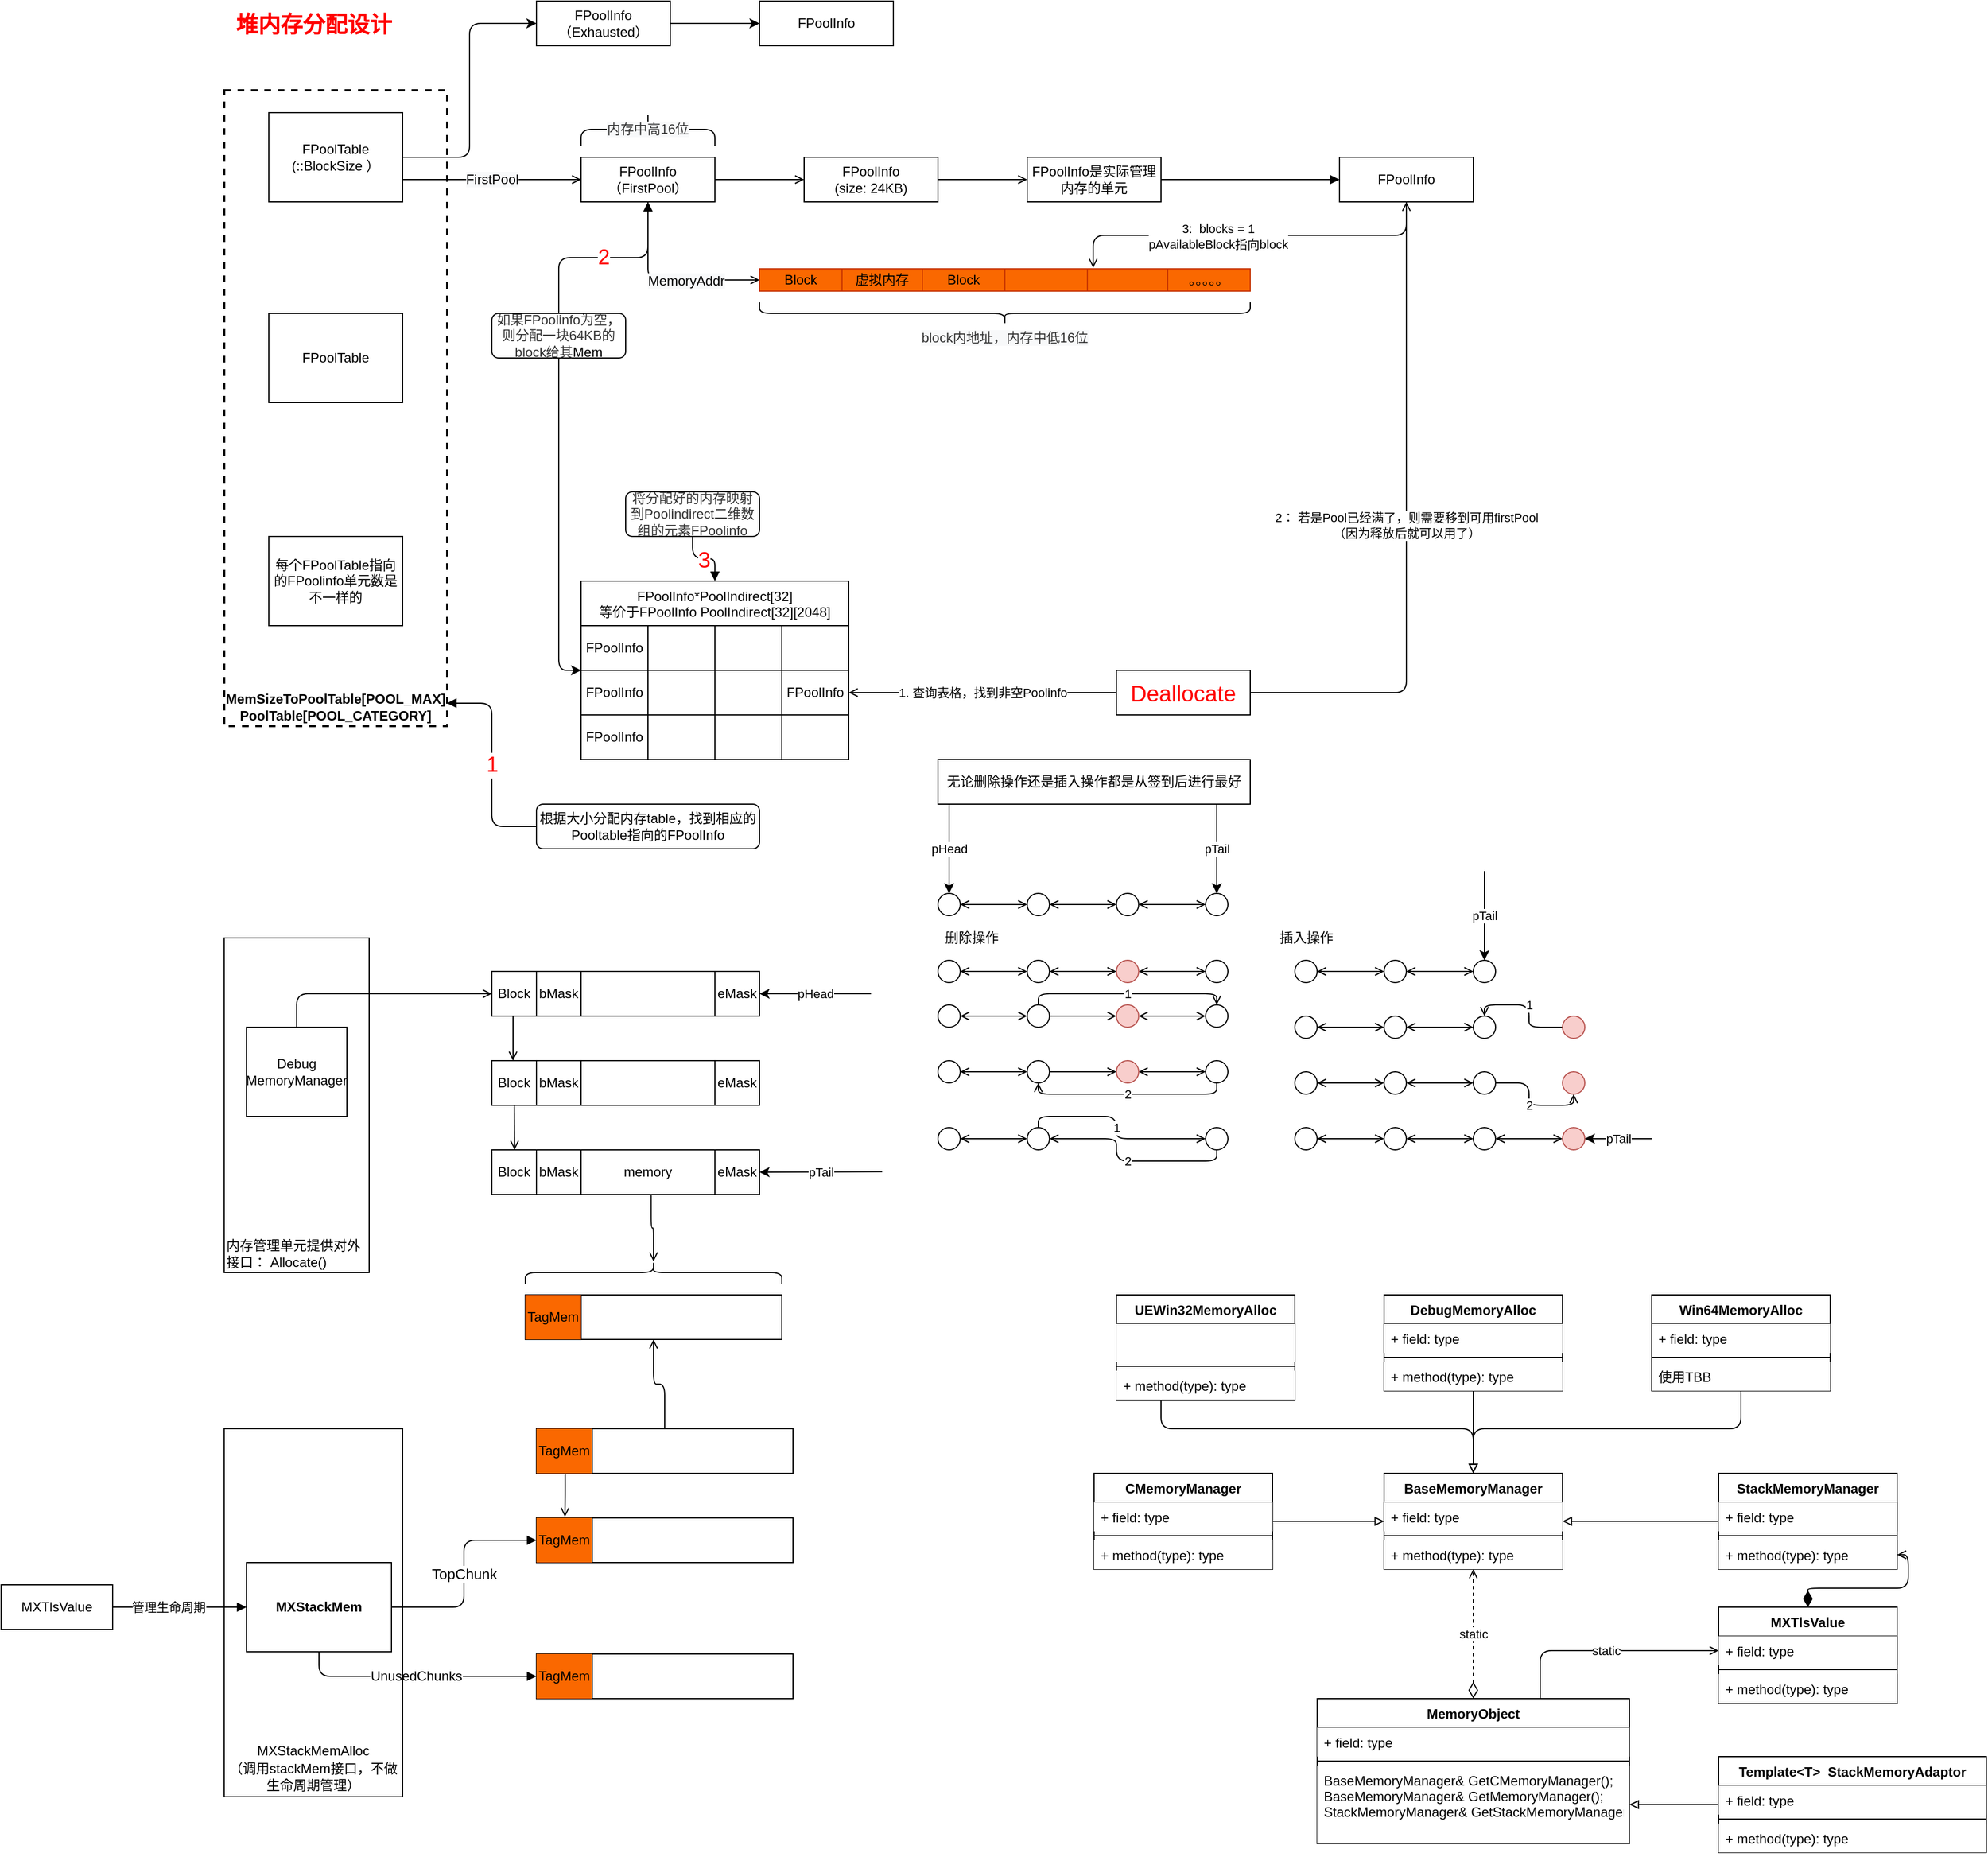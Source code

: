 <mxfile>
    <diagram id="QfqbYRyuSfTPWMCLwRGI" name="Page-1">
        <mxGraphModel dx="2022" dy="1128" grid="1" gridSize="10" guides="1" tooltips="1" connect="1" arrows="1" fold="1" page="0" pageScale="1" pageWidth="1654" pageHeight="2336" math="0" shadow="0">
            <root>
                <mxCell id="0"/>
                <mxCell id="1" parent="0"/>
                <mxCell id="246" value="内存管理单元提供对外接口：&amp;nbsp;Allocate()" style="rounded=0;whiteSpace=wrap;html=1;fillColor=none;align=left;verticalAlign=bottom;" parent="1" vertex="1">
                    <mxGeometry x="120" y="720" width="130" height="300" as="geometry"/>
                </mxCell>
                <mxCell id="11" value="" style="edgeStyle=none;html=1;endArrow=open;endFill=0;" parent="1" source="3" target="10" edge="1">
                    <mxGeometry relative="1" as="geometry"/>
                </mxCell>
                <mxCell id="16" value="" style="edgeStyle=orthogonalEdgeStyle;html=1;endArrow=open;endFill=0;entryX=0;entryY=0.5;entryDx=0;entryDy=0;" parent="1" source="3" target="19" edge="1">
                    <mxGeometry relative="1" as="geometry">
                        <mxPoint x="520" y="265" as="targetPoint"/>
                    </mxGeometry>
                </mxCell>
                <mxCell id="56" value="&lt;font color=&quot;#000000&quot;&gt;&lt;span style=&quot;background-color: rgb(248 , 249 , 250)&quot;&gt;MemoryAddr&lt;/span&gt;&lt;/font&gt;" style="edgeLabel;html=1;align=center;verticalAlign=middle;resizable=0;points=[];fontSize=12;fontColor=#333333;" parent="16" vertex="1" connectable="0">
                    <mxGeometry x="0.217" y="-1" relative="1" as="geometry">
                        <mxPoint as="offset"/>
                    </mxGeometry>
                </mxCell>
                <mxCell id="3" value="&lt;span&gt;FPoolInfo&lt;br&gt;（FirstPool）&lt;br&gt;&lt;/span&gt;" style="rounded=0;whiteSpace=wrap;html=1;" parent="1" vertex="1">
                    <mxGeometry x="440" y="20" width="120" height="40" as="geometry"/>
                </mxCell>
                <mxCell id="9" value="&#10;&#10;&lt;span style=&quot;color: rgb(0, 0, 0); font-family: helvetica; font-size: 12px; font-style: normal; font-weight: 400; letter-spacing: normal; text-align: center; text-indent: 0px; text-transform: none; word-spacing: 0px; background-color: rgb(248, 249, 250); display: inline; float: none;&quot;&gt;FirstPool&lt;/span&gt;&#10;&#10;" style="edgeStyle=none;html=1;endArrow=open;endFill=0;exitX=1;exitY=0.75;exitDx=0;exitDy=0;" parent="1" source="5" target="3" edge="1">
                    <mxGeometry relative="1" as="geometry"/>
                </mxCell>
                <mxCell id="59" value="" style="edgeStyle=orthogonalEdgeStyle;html=1;fontSize=20;fontColor=#FF0000;entryX=0;entryY=0.5;entryDx=0;entryDy=0;" parent="1" source="5" target="61" edge="1">
                    <mxGeometry relative="1" as="geometry">
                        <mxPoint x="350" y="-160" as="targetPoint"/>
                    </mxGeometry>
                </mxCell>
                <mxCell id="5" value="FPoolTable&lt;br&gt;(::BlockSize ）" style="rounded=0;whiteSpace=wrap;html=1;" parent="1" vertex="1">
                    <mxGeometry x="160" y="-20" width="120" height="80" as="geometry"/>
                </mxCell>
                <mxCell id="7" value="FPoolTable" style="rounded=0;whiteSpace=wrap;html=1;" parent="1" vertex="1">
                    <mxGeometry x="160" y="160" width="120" height="80" as="geometry"/>
                </mxCell>
                <mxCell id="8" value="每个FPoolTable指向的FPoolinfo单元数是不一样的" style="rounded=0;whiteSpace=wrap;html=1;" parent="1" vertex="1">
                    <mxGeometry x="160" y="360" width="120" height="80" as="geometry"/>
                </mxCell>
                <mxCell id="13" value="" style="edgeStyle=none;html=1;endArrow=open;endFill=0;" parent="1" source="10" target="12" edge="1">
                    <mxGeometry relative="1" as="geometry"/>
                </mxCell>
                <mxCell id="10" value="&lt;span&gt;FPoolInfo&lt;/span&gt;&lt;br&gt;&lt;span&gt;(size: 24KB)&lt;/span&gt;" style="rounded=0;whiteSpace=wrap;html=1;" parent="1" vertex="1">
                    <mxGeometry x="640" y="20" width="120" height="40" as="geometry"/>
                </mxCell>
                <mxCell id="46" value="" style="edgeStyle=orthogonalEdgeStyle;rounded=1;html=1;shadow=0;fontSize=12;fontColor=#333333;endArrow=block;endFill=1;" parent="1" source="12" target="45" edge="1">
                    <mxGeometry relative="1" as="geometry"/>
                </mxCell>
                <mxCell id="12" value="FPoolInfo是实际管理内存的单元" style="rounded=0;whiteSpace=wrap;html=1;" parent="1" vertex="1">
                    <mxGeometry x="840" y="20" width="120" height="40" as="geometry"/>
                </mxCell>
                <mxCell id="18" value="" style="shape=table;startSize=0;container=1;collapsible=0;childLayout=tableLayout;strokeWidth=1;fillColor=#fa6800;strokeColor=#C73500;fontColor=#000000;" parent="1" vertex="1">
                    <mxGeometry x="600" y="120" width="440" height="20" as="geometry"/>
                </mxCell>
                <mxCell id="19" value="" style="shape=partialRectangle;collapsible=0;dropTarget=0;pointerEvents=0;fillColor=none;top=0;left=0;bottom=0;right=0;points=[[0,0.5],[1,0.5]];portConstraint=eastwest;dashed=1;strokeWidth=2;" parent="18" vertex="1">
                    <mxGeometry width="440" height="20" as="geometry"/>
                </mxCell>
                <mxCell id="20" value="Block" style="shape=partialRectangle;html=1;whiteSpace=wrap;connectable=0;overflow=hidden;fillColor=none;top=0;left=0;bottom=0;right=0;pointerEvents=1;dashed=1;strokeWidth=2;" parent="19" vertex="1">
                    <mxGeometry width="74" height="20" as="geometry">
                        <mxRectangle width="74" height="20" as="alternateBounds"/>
                    </mxGeometry>
                </mxCell>
                <mxCell id="21" value="&lt;span&gt;虚拟内存&lt;/span&gt;" style="shape=partialRectangle;html=1;whiteSpace=wrap;connectable=0;overflow=hidden;fillColor=none;top=0;left=0;bottom=0;right=0;pointerEvents=1;dashed=1;strokeWidth=2;" parent="19" vertex="1">
                    <mxGeometry x="74" width="72" height="20" as="geometry">
                        <mxRectangle width="72" height="20" as="alternateBounds"/>
                    </mxGeometry>
                </mxCell>
                <mxCell id="22" value="Block" style="shape=partialRectangle;html=1;whiteSpace=wrap;connectable=0;overflow=hidden;fillColor=none;top=0;left=0;bottom=0;right=0;pointerEvents=1;dashed=1;strokeWidth=2;" parent="19" vertex="1">
                    <mxGeometry x="146" width="74" height="20" as="geometry">
                        <mxRectangle width="74" height="20" as="alternateBounds"/>
                    </mxGeometry>
                </mxCell>
                <mxCell id="23" value="" style="shape=partialRectangle;html=1;whiteSpace=wrap;connectable=0;overflow=hidden;fillColor=none;top=0;left=0;bottom=0;right=0;pointerEvents=1;dashed=1;strokeWidth=2;" parent="19" vertex="1">
                    <mxGeometry x="220" width="74" height="20" as="geometry">
                        <mxRectangle width="74" height="20" as="alternateBounds"/>
                    </mxGeometry>
                </mxCell>
                <mxCell id="24" value="" style="shape=partialRectangle;html=1;whiteSpace=wrap;connectable=0;overflow=hidden;fillColor=none;top=0;left=0;bottom=0;right=0;pointerEvents=1;dashed=1;strokeWidth=2;" parent="19" vertex="1">
                    <mxGeometry x="294" width="72" height="20" as="geometry">
                        <mxRectangle width="72" height="20" as="alternateBounds"/>
                    </mxGeometry>
                </mxCell>
                <mxCell id="25" value="。。。。。" style="shape=partialRectangle;html=1;whiteSpace=wrap;connectable=0;overflow=hidden;fillColor=none;top=0;left=0;bottom=0;right=0;pointerEvents=1;dashed=1;strokeWidth=2;" parent="19" vertex="1">
                    <mxGeometry x="366" width="74" height="20" as="geometry">
                        <mxRectangle width="74" height="20" as="alternateBounds"/>
                    </mxGeometry>
                </mxCell>
                <mxCell id="41" value="1" style="edgeStyle=orthogonalEdgeStyle;rounded=1;html=1;shadow=0;fontSize=19;endArrow=block;endFill=1;entryX=0.999;entryY=0.964;entryDx=0;entryDy=0;entryPerimeter=0;fontColor=#FF0000;" parent="1" source="40" target="6" edge="1">
                    <mxGeometry relative="1" as="geometry"/>
                </mxCell>
                <mxCell id="40" value="&lt;span style=&quot;background-color: rgb(255 , 255 , 255) ; font-size: 12px&quot;&gt;&lt;font style=&quot;font-size: 12px&quot;&gt;根据大小分配内存table，找到相应的Pooltable指向的FPoolInfo&lt;/font&gt;&lt;/span&gt;" style="rounded=1;whiteSpace=wrap;html=1;fontSize=12;strokeWidth=1;fillColor=default;" parent="1" vertex="1">
                    <mxGeometry x="400" y="600" width="200" height="40" as="geometry"/>
                </mxCell>
                <mxCell id="44" value="2" style="edgeStyle=orthogonalEdgeStyle;rounded=1;html=1;shadow=0;fontSize=19;fontColor=#FF0000;endArrow=block;endFill=1;" parent="1" source="43" target="3" edge="1">
                    <mxGeometry relative="1" as="geometry">
                        <mxPoint x="360" y="60" as="targetPoint"/>
                    </mxGeometry>
                </mxCell>
                <mxCell id="58" value="" style="edgeStyle=orthogonalEdgeStyle;html=1;fontSize=20;fontColor=#FF0000;entryX=0;entryY=0.5;entryDx=0;entryDy=0;" parent="1" source="43" target="42" edge="1">
                    <mxGeometry relative="1" as="geometry">
                        <mxPoint x="420" y="280" as="targetPoint"/>
                    </mxGeometry>
                </mxCell>
                <mxCell id="43" value="&lt;font color=&quot;#333333&quot; style=&quot;font-size: 12px ; line-height: 1.2&quot;&gt;如果FPoolinfo为空，则分配一块64KB的block给其&lt;/font&gt;&lt;span style=&quot;color: rgb(0 , 0 , 0)&quot;&gt;Mem&lt;/span&gt;" style="rounded=1;whiteSpace=wrap;html=1;fontSize=12;fontColor=#FF0000;strokeWidth=1;fillColor=default;align=center;" parent="1" vertex="1">
                    <mxGeometry x="360" y="160" width="120" height="40" as="geometry"/>
                </mxCell>
                <mxCell id="88" value="" style="edgeStyle=orthogonalEdgeStyle;html=1;endArrow=open;endFill=0;entryX=0.68;entryY=-0.041;entryDx=0;entryDy=0;entryPerimeter=0;" parent="1" source="45" target="19" edge="1">
                    <mxGeometry relative="1" as="geometry">
                        <mxPoint x="1200" y="40" as="targetPoint"/>
                    </mxGeometry>
                </mxCell>
                <mxCell id="89" value="3:&amp;nbsp; blocks = 1&lt;br&gt;pAvailableBlock指向block" style="edgeLabel;html=1;align=center;verticalAlign=middle;resizable=0;points=[];" parent="88" vertex="1" connectable="0">
                    <mxGeometry x="0.17" y="1" relative="1" as="geometry">
                        <mxPoint as="offset"/>
                    </mxGeometry>
                </mxCell>
                <mxCell id="45" value="FPoolInfo" style="rounded=0;whiteSpace=wrap;html=1;" parent="1" vertex="1">
                    <mxGeometry x="1120" y="20" width="120" height="40" as="geometry"/>
                </mxCell>
                <mxCell id="48" value="&lt;br&gt;&lt;br&gt;&lt;br style=&quot;color: rgb(51 , 51 , 51) ; font-family: &amp;#34;helvetica&amp;#34; ; font-size: 12px ; font-style: normal ; font-weight: 400 ; letter-spacing: normal ; text-align: center ; text-indent: 0px ; text-transform: none ; word-spacing: 0px ; background-color: rgb(248 , 249 , 250)&quot;&gt;&lt;br style=&quot;color: rgb(51 , 51 , 51) ; font-family: &amp;#34;helvetica&amp;#34; ; font-size: 12px ; font-style: normal ; font-weight: 400 ; letter-spacing: normal ; text-align: center ; text-indent: 0px ; text-transform: none ; word-spacing: 0px ; background-color: rgb(248 , 249 , 250)&quot;&gt;&lt;span style=&quot;color: rgb(51 , 51 , 51) ; font-size: 12px ; font-style: normal ; font-weight: 400 ; letter-spacing: normal ; text-align: center ; text-indent: 0px ; text-transform: none ; word-spacing: 0px ; font-family: &amp;#34;helvetica&amp;#34; ; background-color: rgb(248 , 249 , 250) ; display: inline ; float: none&quot;&gt;block内地址，内存中低16位&lt;/span&gt;&lt;br style=&quot;color: rgb(51 , 51 , 51) ; font-family: &amp;#34;helvetica&amp;#34; ; font-size: 12px ; font-style: normal ; font-weight: 400 ; letter-spacing: normal ; text-align: center ; text-indent: 0px ; text-transform: none ; word-spacing: 0px ; background-color: rgb(248 , 249 , 250)&quot;&gt;&lt;br&gt;" style="shape=curlyBracket;whiteSpace=wrap;html=1;rounded=1;fontSize=12;fontColor=#333333;strokeWidth=1;fillColor=none;direction=north;" parent="1" vertex="1">
                    <mxGeometry x="600" y="150" width="440" height="20" as="geometry"/>
                </mxCell>
                <mxCell id="50" value="&#10;&#10;&lt;span style=&quot;color: rgb(51, 51, 51); font-family: helvetica; font-size: 12px; font-style: normal; font-weight: 400; letter-spacing: normal; text-align: center; text-indent: 0px; text-transform: none; word-spacing: 0px; background-color: rgb(248, 249, 250); display: inline; float: none;&quot;&gt;内存中高16位&lt;/span&gt;&#10;&#10;" style="shape=curlyBracket;whiteSpace=wrap;html=1;rounded=1;fontSize=12;fontColor=#333333;strokeWidth=1;fillColor=none;direction=south;size=0.5;" parent="1" vertex="1">
                    <mxGeometry x="440" y="-20" width="120" height="30" as="geometry"/>
                </mxCell>
                <mxCell id="55" value="3" style="edgeStyle=orthogonalEdgeStyle;rounded=1;html=1;shadow=0;fontSize=20;fontColor=#FF0000;endArrow=block;endFill=1;" parent="1" source="54" target="42" edge="1">
                    <mxGeometry relative="1" as="geometry">
                        <mxPoint x="520" y="260" as="targetPoint"/>
                    </mxGeometry>
                </mxCell>
                <mxCell id="54" value="&lt;font color=&quot;#333333&quot;&gt;将分配好的内存映射到Poolindirect二维数组的元素FPoolinfo&lt;/font&gt;" style="rounded=1;whiteSpace=wrap;html=1;fontSize=12;fontColor=#FF0000;strokeWidth=1;fillColor=none;align=center;" parent="1" vertex="1">
                    <mxGeometry x="480" y="320" width="120" height="40" as="geometry"/>
                </mxCell>
                <mxCell id="87" value="2： 若是Pool已经满了，则需要移到可用firstPool&lt;br&gt;（因为释放后就可以用了）" style="edgeStyle=orthogonalEdgeStyle;html=1;endArrow=open;endFill=0;entryX=0.5;entryY=1;entryDx=0;entryDy=0;" parent="1" source="57" target="45" edge="1">
                    <mxGeometry relative="1" as="geometry">
                        <mxPoint x="980" y="400" as="targetPoint"/>
                    </mxGeometry>
                </mxCell>
                <mxCell id="57" value="Deallocate" style="rounded=0;whiteSpace=wrap;html=1;fontSize=20;fontColor=#FF0000;" parent="1" vertex="1">
                    <mxGeometry x="920" y="480" width="120" height="40" as="geometry"/>
                </mxCell>
                <mxCell id="63" value="" style="edgeStyle=orthogonalEdgeStyle;html=1;fontSize=20;fontColor=#FF0000;" parent="1" source="61" target="62" edge="1">
                    <mxGeometry relative="1" as="geometry"/>
                </mxCell>
                <mxCell id="61" value="FPoolInfo&lt;br&gt;（&lt;span&gt;Exhausted）&lt;br&gt;&lt;/span&gt;" style="rounded=0;whiteSpace=wrap;html=1;" parent="1" vertex="1">
                    <mxGeometry x="400" y="-120" width="120" height="40" as="geometry"/>
                </mxCell>
                <mxCell id="62" value="&lt;span&gt;FPoolInfo&lt;/span&gt;" style="rounded=0;whiteSpace=wrap;html=1;" parent="1" vertex="1">
                    <mxGeometry x="600" y="-120" width="120" height="40" as="geometry"/>
                </mxCell>
                <mxCell id="68" value="1. 查询表格，找到非空Poolinfo" style="edgeStyle=orthogonalEdgeStyle;html=1;endArrow=open;endFill=0;entryX=1;entryY=0.5;entryDx=0;entryDy=0;" parent="1" source="57" target="76" edge="1">
                    <mxGeometry relative="1" as="geometry">
                        <mxPoint x="840" y="460" as="sourcePoint"/>
                        <mxPoint x="1080" y="320" as="targetPoint"/>
                    </mxGeometry>
                </mxCell>
                <mxCell id="86" value="" style="group" parent="1" vertex="1" connectable="0">
                    <mxGeometry x="440" y="400" width="240" height="160" as="geometry"/>
                </mxCell>
                <mxCell id="42" value="FPoolInfo*PoolIndirect[32]&lt;br style=&quot;font-size: 12px;&quot;&gt;等价于FPoolInfo PoolIndirect[32][2048]" style="rounded=0;whiteSpace=wrap;html=1;fontSize=12;strokeWidth=1;fillColor=default;align=center;verticalAlign=top;" parent="86" vertex="1">
                    <mxGeometry width="240" height="160" as="geometry"/>
                </mxCell>
                <mxCell id="70" value="" style="shape=table;startSize=0;container=1;collapsible=0;childLayout=tableLayout;fillColor=default;" parent="86" vertex="1">
                    <mxGeometry y="40" width="240" height="120" as="geometry"/>
                </mxCell>
                <mxCell id="71" value="" style="shape=partialRectangle;collapsible=0;dropTarget=0;pointerEvents=0;fillColor=none;top=0;left=0;bottom=0;right=0;points=[[0,0.5],[1,0.5]];portConstraint=eastwest;" parent="70" vertex="1">
                    <mxGeometry width="240" height="40" as="geometry"/>
                </mxCell>
                <mxCell id="72" value="&lt;span&gt;FPoolInfo&lt;/span&gt;" style="shape=partialRectangle;html=1;whiteSpace=wrap;connectable=0;overflow=hidden;fillColor=none;top=0;left=0;bottom=0;right=0;pointerEvents=1;strokeColor=none;" parent="71" vertex="1">
                    <mxGeometry width="60" height="40" as="geometry">
                        <mxRectangle width="60" height="40" as="alternateBounds"/>
                    </mxGeometry>
                </mxCell>
                <mxCell id="73" value="" style="shape=partialRectangle;html=1;whiteSpace=wrap;connectable=0;overflow=hidden;fillColor=none;top=0;left=0;bottom=0;right=0;pointerEvents=1;strokeColor=none;" parent="71" vertex="1">
                    <mxGeometry x="60" width="60" height="40" as="geometry">
                        <mxRectangle width="60" height="40" as="alternateBounds"/>
                    </mxGeometry>
                </mxCell>
                <mxCell id="74" value="" style="shape=partialRectangle;html=1;whiteSpace=wrap;connectable=0;overflow=hidden;fillColor=none;top=0;left=0;bottom=0;right=0;pointerEvents=1;strokeColor=none;" parent="71" vertex="1">
                    <mxGeometry x="120" width="60" height="40" as="geometry">
                        <mxRectangle width="60" height="40" as="alternateBounds"/>
                    </mxGeometry>
                </mxCell>
                <mxCell id="75" value="" style="shape=partialRectangle;html=1;whiteSpace=wrap;connectable=0;overflow=hidden;fillColor=none;top=0;left=0;bottom=0;right=0;pointerEvents=1;strokeColor=none;" parent="71" vertex="1">
                    <mxGeometry x="180" width="60" height="40" as="geometry">
                        <mxRectangle width="60" height="40" as="alternateBounds"/>
                    </mxGeometry>
                </mxCell>
                <mxCell id="76" value="" style="shape=partialRectangle;collapsible=0;dropTarget=0;pointerEvents=0;fillColor=none;top=0;left=0;bottom=0;right=0;points=[[0,0.5],[1,0.5]];portConstraint=eastwest;" parent="70" vertex="1">
                    <mxGeometry y="40" width="240" height="40" as="geometry"/>
                </mxCell>
                <mxCell id="77" value="&lt;span&gt;FPoolInfo&lt;/span&gt;" style="shape=partialRectangle;html=1;whiteSpace=wrap;connectable=0;overflow=hidden;fillColor=none;top=0;left=0;bottom=0;right=0;pointerEvents=1;" parent="76" vertex="1">
                    <mxGeometry width="60" height="40" as="geometry">
                        <mxRectangle width="60" height="40" as="alternateBounds"/>
                    </mxGeometry>
                </mxCell>
                <mxCell id="78" value="" style="shape=partialRectangle;html=1;whiteSpace=wrap;connectable=0;overflow=hidden;fillColor=none;top=0;left=0;bottom=0;right=0;pointerEvents=1;" parent="76" vertex="1">
                    <mxGeometry x="60" width="60" height="40" as="geometry">
                        <mxRectangle width="60" height="40" as="alternateBounds"/>
                    </mxGeometry>
                </mxCell>
                <mxCell id="79" value="" style="shape=partialRectangle;html=1;whiteSpace=wrap;connectable=0;overflow=hidden;fillColor=none;top=0;left=0;bottom=0;right=0;pointerEvents=1;" parent="76" vertex="1">
                    <mxGeometry x="120" width="60" height="40" as="geometry">
                        <mxRectangle width="60" height="40" as="alternateBounds"/>
                    </mxGeometry>
                </mxCell>
                <mxCell id="80" value="&lt;span&gt;FPoolInfo&lt;/span&gt;" style="shape=partialRectangle;html=1;whiteSpace=wrap;connectable=0;overflow=hidden;fillColor=none;top=0;left=0;bottom=0;right=0;pointerEvents=1;" parent="76" vertex="1">
                    <mxGeometry x="180" width="60" height="40" as="geometry">
                        <mxRectangle width="60" height="40" as="alternateBounds"/>
                    </mxGeometry>
                </mxCell>
                <mxCell id="81" value="" style="shape=partialRectangle;collapsible=0;dropTarget=0;pointerEvents=0;fillColor=none;top=0;left=0;bottom=0;right=0;points=[[0,0.5],[1,0.5]];portConstraint=eastwest;" parent="70" vertex="1">
                    <mxGeometry y="80" width="240" height="40" as="geometry"/>
                </mxCell>
                <mxCell id="82" value="&lt;span&gt;FPoolInfo&lt;/span&gt;" style="shape=partialRectangle;html=1;whiteSpace=wrap;connectable=0;overflow=hidden;fillColor=none;top=0;left=0;bottom=0;right=0;pointerEvents=1;" parent="81" vertex="1">
                    <mxGeometry width="60" height="40" as="geometry">
                        <mxRectangle width="60" height="40" as="alternateBounds"/>
                    </mxGeometry>
                </mxCell>
                <mxCell id="83" value="" style="shape=partialRectangle;html=1;whiteSpace=wrap;connectable=0;overflow=hidden;fillColor=none;top=0;left=0;bottom=0;right=0;pointerEvents=1;" parent="81" vertex="1">
                    <mxGeometry x="60" width="60" height="40" as="geometry">
                        <mxRectangle width="60" height="40" as="alternateBounds"/>
                    </mxGeometry>
                </mxCell>
                <mxCell id="84" value="" style="shape=partialRectangle;html=1;whiteSpace=wrap;connectable=0;overflow=hidden;fillColor=none;top=0;left=0;bottom=0;right=0;pointerEvents=1;" parent="81" vertex="1">
                    <mxGeometry x="120" width="60" height="40" as="geometry">
                        <mxRectangle width="60" height="40" as="alternateBounds"/>
                    </mxGeometry>
                </mxCell>
                <mxCell id="85" value="" style="shape=partialRectangle;html=1;whiteSpace=wrap;connectable=0;overflow=hidden;fillColor=none;top=0;left=0;bottom=0;right=0;pointerEvents=1;" parent="81" vertex="1">
                    <mxGeometry x="180" width="60" height="40" as="geometry">
                        <mxRectangle width="60" height="40" as="alternateBounds"/>
                    </mxGeometry>
                </mxCell>
                <mxCell id="91" value="" style="group" parent="1" vertex="1" connectable="0">
                    <mxGeometry x="120" y="-110" width="200" height="640" as="geometry"/>
                </mxCell>
                <mxCell id="6" value="&lt;span&gt;&lt;b&gt;MemSizeToPoolTable[POOL_MAX]&lt;br&gt;PoolTable[POOL_CATEGORY]&lt;br&gt;&lt;/b&gt;&lt;/span&gt;" style="rounded=0;whiteSpace=wrap;html=1;fillColor=none;dashed=1;strokeWidth=2;align=center;verticalAlign=bottom;" parent="91" vertex="1">
                    <mxGeometry y="70" width="200" height="570" as="geometry"/>
                </mxCell>
                <mxCell id="90" value="&lt;font style=&quot;font-size: 20px&quot; color=&quot;#ff0000&quot;&gt;&lt;b&gt;堆内存分配设计&lt;/b&gt;&lt;/font&gt;" style="text;html=1;align=center;verticalAlign=middle;resizable=0;points=[];autosize=1;strokeColor=none;fillColor=none;" parent="91" vertex="1">
                    <mxGeometry width="160" height="20" as="geometry"/>
                </mxCell>
                <mxCell id="98" value="TopChunk" style="edgeStyle=orthogonalEdgeStyle;html=1;fontSize=13;fontColor=default;endArrow=block;endFill=1;entryX=0;entryY=0.5;entryDx=0;entryDy=0;" parent="1" source="94" target="290" edge="1">
                    <mxGeometry relative="1" as="geometry">
                        <mxPoint x="360" y="1132" as="targetPoint"/>
                    </mxGeometry>
                </mxCell>
                <mxCell id="134" value="UnusedChunks" style="edgeStyle=orthogonalEdgeStyle;html=1;fontSize=12;fontColor=none;startArrow=none;startFill=0;endArrow=block;endFill=1;startSize=10;endSize=6;targetPerimeterSpacing=1;entryX=0;entryY=0.5;entryDx=0;entryDy=0;" parent="1" source="94" target="295" edge="1">
                    <mxGeometry relative="1" as="geometry">
                        <Array as="points"/>
                        <mxPoint x="461.12" y="1370.36" as="targetPoint"/>
                    </mxGeometry>
                </mxCell>
                <mxCell id="97" value="&lt;span style=&quot;font-size: 12px&quot;&gt;MXStackMemAlloc&lt;br&gt;（调用stackMem接口，不做生命周期管理）&lt;br&gt;&lt;/span&gt;" style="rounded=0;whiteSpace=wrap;html=1;fontSize=13;fontColor=default;fillColor=none;fontStyle=0;verticalAlign=bottom;" parent="1" vertex="1">
                    <mxGeometry x="120" y="1160" width="160" height="330" as="geometry"/>
                </mxCell>
                <mxCell id="94" value="MXStackMem" style="rounded=0;whiteSpace=wrap;html=1;fontSize=12;fontColor=default;fillColor=none;fontStyle=1" parent="1" vertex="1">
                    <mxGeometry x="140" y="1280" width="130" height="80" as="geometry"/>
                </mxCell>
                <mxCell id="136" value="" style="edgeStyle=none;html=1;endArrow=block;endFill=1;" parent="1" source="135" target="94" edge="1">
                    <mxGeometry relative="1" as="geometry"/>
                </mxCell>
                <mxCell id="137" value="管理生命周期" style="edgeLabel;html=1;align=center;verticalAlign=middle;resizable=0;points=[];" parent="136" vertex="1" connectable="0">
                    <mxGeometry x="-0.221" y="-3" relative="1" as="geometry">
                        <mxPoint x="3" y="-3" as="offset"/>
                    </mxGeometry>
                </mxCell>
                <mxCell id="135" value="MXTlsValue" style="rounded=0;whiteSpace=wrap;html=1;fontSize=12;fontColor=default;fillColor=none;fontStyle=0" parent="1" vertex="1">
                    <mxGeometry x="-80" y="1300" width="100" height="40" as="geometry"/>
                </mxCell>
                <mxCell id="204" value="" style="edgeStyle=orthogonalEdgeStyle;html=1;startArrow=none;startFill=0;endArrow=block;endFill=0;startSize=12;endSize=6;" parent="1" source="142" target="153" edge="1">
                    <mxGeometry relative="1" as="geometry">
                        <mxPoint x="1440" y="1540" as="targetPoint"/>
                    </mxGeometry>
                </mxCell>
                <mxCell id="142" value="Template&lt;T&gt;  StackMemoryAdaptor" style="swimlane;fontStyle=1;align=center;verticalAlign=top;childLayout=stackLayout;horizontal=1;startSize=26;horizontalStack=0;resizeParent=1;resizeParentMax=0;resizeLast=0;collapsible=1;marginBottom=0;" parent="1" vertex="1">
                    <mxGeometry x="1460" y="1454" width="240" height="86" as="geometry">
                        <mxRectangle x="660" y="1220" width="100" height="26" as="alternateBounds"/>
                    </mxGeometry>
                </mxCell>
                <mxCell id="143" value="+ field: type" style="text;strokeColor=none;fillColor=default;align=left;verticalAlign=top;spacingLeft=4;spacingRight=4;overflow=hidden;rotatable=0;points=[[0,0.5],[1,0.5]];portConstraint=eastwest;" parent="142" vertex="1">
                    <mxGeometry y="26" width="240" height="26" as="geometry"/>
                </mxCell>
                <mxCell id="144" value="" style="line;strokeWidth=1;fillColor=none;align=left;verticalAlign=middle;spacingTop=-1;spacingLeft=3;spacingRight=3;rotatable=0;labelPosition=right;points=[];portConstraint=eastwest;" parent="142" vertex="1">
                    <mxGeometry y="52" width="240" height="8" as="geometry"/>
                </mxCell>
                <mxCell id="145" value="+ method(type): type" style="text;strokeColor=none;fillColor=default;align=left;verticalAlign=top;spacingLeft=4;spacingRight=4;overflow=hidden;rotatable=0;points=[[0,0.5],[1,0.5]];portConstraint=eastwest;" parent="142" vertex="1">
                    <mxGeometry y="60" width="240" height="26" as="geometry"/>
                </mxCell>
                <mxCell id="178" value="static" style="edgeStyle=orthogonalEdgeStyle;html=1;endArrow=open;endFill=0;startArrow=diamondThin;startFill=0;endSize=6;startSize=12;dashed=1;" parent="1" source="150" target="180" edge="1">
                    <mxGeometry relative="1" as="geometry">
                        <mxPoint x="1350" y="1467" as="targetPoint"/>
                    </mxGeometry>
                </mxCell>
                <mxCell id="211" value="static" style="edgeStyle=orthogonalEdgeStyle;html=1;startArrow=none;startFill=0;endArrow=open;endFill=0;startSize=12;endSize=6;entryX=0;entryY=0.5;entryDx=0;entryDy=0;" parent="1" source="150" target="206" edge="1">
                    <mxGeometry relative="1" as="geometry">
                        <mxPoint x="1460" y="1467" as="targetPoint"/>
                        <Array as="points">
                            <mxPoint x="1300" y="1359"/>
                        </Array>
                    </mxGeometry>
                </mxCell>
                <mxCell id="150" value="MemoryObject" style="swimlane;fontStyle=1;align=center;verticalAlign=top;childLayout=stackLayout;horizontal=1;startSize=26;horizontalStack=0;resizeParent=1;resizeParentMax=0;resizeLast=0;collapsible=1;marginBottom=0;" parent="1" vertex="1">
                    <mxGeometry x="1100" y="1402" width="280" height="130" as="geometry"/>
                </mxCell>
                <mxCell id="151" value="+ field: type" style="text;strokeColor=none;fillColor=default;align=left;verticalAlign=top;spacingLeft=4;spacingRight=4;overflow=hidden;rotatable=0;points=[[0,0.5],[1,0.5]];portConstraint=eastwest;" parent="150" vertex="1">
                    <mxGeometry y="26" width="280" height="26" as="geometry"/>
                </mxCell>
                <mxCell id="152" value="" style="line;strokeWidth=1;fillColor=none;align=left;verticalAlign=middle;spacingTop=-1;spacingLeft=3;spacingRight=3;rotatable=0;labelPosition=right;points=[];portConstraint=eastwest;" parent="150" vertex="1">
                    <mxGeometry y="52" width="280" height="8" as="geometry"/>
                </mxCell>
                <mxCell id="153" value="BaseMemoryManager&amp; GetCMemoryManager();&#10;BaseMemoryManager&amp; GetMemoryManager();&#10;StackMemoryManager&amp; GetStackMemoryManager();" style="text;strokeColor=none;fillColor=default;align=left;verticalAlign=top;spacingLeft=4;spacingRight=4;overflow=hidden;rotatable=0;points=[[0,0.5],[1,0.5]];portConstraint=eastwest;spacing=2;labelBorderColor=none;labelBackgroundColor=none;horizontal=1;spacingTop=0;spacingBottom=0;" parent="150" vertex="1">
                    <mxGeometry y="60" width="280" height="70" as="geometry"/>
                </mxCell>
                <mxCell id="158" value="UEWin32MemoryAlloc" style="swimlane;fontStyle=1;align=center;verticalAlign=top;childLayout=stackLayout;horizontal=1;startSize=26;horizontalStack=0;resizeParent=1;resizeParentMax=0;resizeLast=0;collapsible=1;marginBottom=0;" parent="1" vertex="1">
                    <mxGeometry x="920" y="1040" width="160" height="94" as="geometry">
                        <mxRectangle x="660" y="1220" width="100" height="26" as="alternateBounds"/>
                    </mxGeometry>
                </mxCell>
                <mxCell id="159" value="" style="text;strokeColor=none;fillColor=default;align=left;verticalAlign=top;spacingLeft=4;spacingRight=4;overflow=hidden;rotatable=0;points=[[0,0.5],[1,0.5]];portConstraint=eastwest;" parent="158" vertex="1">
                    <mxGeometry y="26" width="160" height="34" as="geometry"/>
                </mxCell>
                <mxCell id="160" value="" style="line;strokeWidth=1;fillColor=none;align=left;verticalAlign=middle;spacingTop=-1;spacingLeft=3;spacingRight=3;rotatable=0;labelPosition=right;points=[];portConstraint=eastwest;" parent="158" vertex="1">
                    <mxGeometry y="60" width="160" height="8" as="geometry"/>
                </mxCell>
                <mxCell id="161" value="+ method(type): type" style="text;strokeColor=none;fillColor=default;align=left;verticalAlign=top;spacingLeft=4;spacingRight=4;overflow=hidden;rotatable=0;points=[[0,0.5],[1,0.5]];portConstraint=eastwest;" parent="158" vertex="1">
                    <mxGeometry y="68" width="160" height="26" as="geometry"/>
                </mxCell>
                <mxCell id="202" value="" style="edgeStyle=orthogonalEdgeStyle;html=1;startArrow=none;startFill=0;endArrow=block;endFill=0;startSize=12;endSize=6;entryX=1;entryY=0.5;entryDx=0;entryDy=0;" parent="1" source="162" target="180" edge="1">
                    <mxGeometry relative="1" as="geometry"/>
                </mxCell>
                <mxCell id="162" value="StackMemoryManager" style="swimlane;fontStyle=1;align=center;verticalAlign=top;childLayout=stackLayout;horizontal=1;startSize=26;horizontalStack=0;resizeParent=1;resizeParentMax=0;resizeLast=0;collapsible=1;marginBottom=0;" parent="1" vertex="1">
                    <mxGeometry x="1460" y="1200" width="160" height="86" as="geometry">
                        <mxRectangle x="660" y="1220" width="100" height="26" as="alternateBounds"/>
                    </mxGeometry>
                </mxCell>
                <mxCell id="163" value="+ field: type" style="text;strokeColor=none;fillColor=default;align=left;verticalAlign=top;spacingLeft=4;spacingRight=4;overflow=hidden;rotatable=0;points=[[0,0.5],[1,0.5]];portConstraint=eastwest;" parent="162" vertex="1">
                    <mxGeometry y="26" width="160" height="26" as="geometry"/>
                </mxCell>
                <mxCell id="164" value="" style="line;strokeWidth=1;fillColor=none;align=left;verticalAlign=middle;spacingTop=-1;spacingLeft=3;spacingRight=3;rotatable=0;labelPosition=right;points=[];portConstraint=eastwest;" parent="162" vertex="1">
                    <mxGeometry y="52" width="160" height="8" as="geometry"/>
                </mxCell>
                <mxCell id="165" value="+ method(type): type" style="text;strokeColor=none;fillColor=default;align=left;verticalAlign=top;spacingLeft=4;spacingRight=4;overflow=hidden;rotatable=0;points=[[0,0.5],[1,0.5]];portConstraint=eastwest;" parent="162" vertex="1">
                    <mxGeometry y="60" width="160" height="26" as="geometry"/>
                </mxCell>
                <mxCell id="203" value="" style="edgeStyle=orthogonalEdgeStyle;html=1;startArrow=none;startFill=0;endArrow=block;endFill=0;startSize=12;endSize=6;entryDx=0;entryDy=0;" parent="1" source="166" target="180" edge="1">
                    <mxGeometry relative="1" as="geometry">
                        <mxPoint x="1600" y="1200" as="targetPoint"/>
                    </mxGeometry>
                </mxCell>
                <mxCell id="166" value="CMemoryManager" style="swimlane;fontStyle=1;align=center;verticalAlign=top;childLayout=stackLayout;horizontal=1;startSize=26;horizontalStack=0;resizeParent=1;resizeParentMax=0;resizeLast=0;collapsible=1;marginBottom=0;" parent="1" vertex="1">
                    <mxGeometry x="900" y="1200" width="160" height="86" as="geometry">
                        <mxRectangle x="660" y="1220" width="100" height="26" as="alternateBounds"/>
                    </mxGeometry>
                </mxCell>
                <mxCell id="167" value="+ field: type" style="text;strokeColor=none;fillColor=default;align=left;verticalAlign=top;spacingLeft=4;spacingRight=4;overflow=hidden;rotatable=0;points=[[0,0.5],[1,0.5]];portConstraint=eastwest;" parent="166" vertex="1">
                    <mxGeometry y="26" width="160" height="26" as="geometry"/>
                </mxCell>
                <mxCell id="168" value="" style="line;strokeWidth=1;fillColor=none;align=left;verticalAlign=middle;spacingTop=-1;spacingLeft=3;spacingRight=3;rotatable=0;labelPosition=right;points=[];portConstraint=eastwest;" parent="166" vertex="1">
                    <mxGeometry y="52" width="160" height="8" as="geometry"/>
                </mxCell>
                <mxCell id="169" value="+ method(type): type" style="text;strokeColor=none;fillColor=default;align=left;verticalAlign=top;spacingLeft=4;spacingRight=4;overflow=hidden;rotatable=0;points=[[0,0.5],[1,0.5]];portConstraint=eastwest;" parent="166" vertex="1">
                    <mxGeometry y="60" width="160" height="26" as="geometry"/>
                </mxCell>
                <mxCell id="170" value="DebugMemoryAlloc" style="swimlane;fontStyle=1;align=center;verticalAlign=top;childLayout=stackLayout;horizontal=1;startSize=26;horizontalStack=0;resizeParent=1;resizeParentMax=0;resizeLast=0;collapsible=1;marginBottom=0;" parent="1" vertex="1">
                    <mxGeometry x="1160" y="1040" width="160" height="86" as="geometry">
                        <mxRectangle x="660" y="1220" width="100" height="26" as="alternateBounds"/>
                    </mxGeometry>
                </mxCell>
                <mxCell id="171" value="+ field: type" style="text;strokeColor=none;fillColor=default;align=left;verticalAlign=top;spacingLeft=4;spacingRight=4;overflow=hidden;rotatable=0;points=[[0,0.5],[1,0.5]];portConstraint=eastwest;" parent="170" vertex="1">
                    <mxGeometry y="26" width="160" height="26" as="geometry"/>
                </mxCell>
                <mxCell id="172" value="" style="line;strokeWidth=1;fillColor=none;align=left;verticalAlign=middle;spacingTop=-1;spacingLeft=3;spacingRight=3;rotatable=0;labelPosition=right;points=[];portConstraint=eastwest;" parent="170" vertex="1">
                    <mxGeometry y="52" width="160" height="8" as="geometry"/>
                </mxCell>
                <mxCell id="173" value="+ method(type): type" style="text;strokeColor=none;fillColor=default;align=left;verticalAlign=top;spacingLeft=4;spacingRight=4;overflow=hidden;rotatable=0;points=[[0,0.5],[1,0.5]];portConstraint=eastwest;" parent="170" vertex="1">
                    <mxGeometry y="60" width="160" height="26" as="geometry"/>
                </mxCell>
                <mxCell id="174" value="Win64MemoryAlloc" style="swimlane;fontStyle=1;align=center;verticalAlign=top;childLayout=stackLayout;horizontal=1;startSize=26;horizontalStack=0;resizeParent=1;resizeParentMax=0;resizeLast=0;collapsible=1;marginBottom=0;" parent="1" vertex="1">
                    <mxGeometry x="1400" y="1040" width="160" height="86" as="geometry">
                        <mxRectangle x="660" y="1220" width="100" height="26" as="alternateBounds"/>
                    </mxGeometry>
                </mxCell>
                <mxCell id="175" value="+ field: type" style="text;strokeColor=none;fillColor=default;align=left;verticalAlign=top;spacingLeft=4;spacingRight=4;overflow=hidden;rotatable=0;points=[[0,0.5],[1,0.5]];portConstraint=eastwest;" parent="174" vertex="1">
                    <mxGeometry y="26" width="160" height="26" as="geometry"/>
                </mxCell>
                <mxCell id="176" value="" style="line;strokeWidth=1;fillColor=none;align=left;verticalAlign=middle;spacingTop=-1;spacingLeft=3;spacingRight=3;rotatable=0;labelPosition=right;points=[];portConstraint=eastwest;" parent="174" vertex="1">
                    <mxGeometry y="52" width="160" height="8" as="geometry"/>
                </mxCell>
                <mxCell id="177" value="使用TBB" style="text;strokeColor=none;fillColor=default;align=left;verticalAlign=top;spacingLeft=4;spacingRight=4;overflow=hidden;rotatable=0;points=[[0,0.5],[1,0.5]];portConstraint=eastwest;" parent="174" vertex="1">
                    <mxGeometry y="60" width="160" height="26" as="geometry"/>
                </mxCell>
                <mxCell id="195" value="" style="edgeStyle=orthogonalEdgeStyle;html=1;startArrow=none;startFill=0;endArrow=block;endFill=0;startSize=12;endSize=6;exitX=0.25;exitY=1;exitDx=0;exitDy=0;" parent="1" source="158" target="180" edge="1">
                    <mxGeometry relative="1" as="geometry">
                        <Array as="points">
                            <mxPoint x="960" y="1160"/>
                            <mxPoint x="1240" y="1160"/>
                        </Array>
                    </mxGeometry>
                </mxCell>
                <mxCell id="196" value="" style="edgeStyle=orthogonalEdgeStyle;html=1;startArrow=none;startFill=0;endArrow=block;endFill=0;startSize=12;endSize=6;exitX=0.5;exitY=1;exitDx=0;exitDy=0;" parent="1" source="174" target="180" edge="1">
                    <mxGeometry relative="1" as="geometry">
                        <Array as="points">
                            <mxPoint x="1480" y="1160"/>
                            <mxPoint x="1240" y="1160"/>
                        </Array>
                    </mxGeometry>
                </mxCell>
                <mxCell id="197" value="" style="edgeStyle=orthogonalEdgeStyle;html=1;startArrow=none;startFill=0;endArrow=block;endFill=0;startSize=12;endSize=6;exitX=0.5;exitY=1;exitDx=0;exitDy=0;" parent="1" source="170" target="180" edge="1">
                    <mxGeometry relative="1" as="geometry">
                        <mxPoint x="1080" y="1243" as="sourcePoint"/>
                    </mxGeometry>
                </mxCell>
                <mxCell id="180" value="BaseMemoryManager" style="swimlane;fontStyle=1;align=center;verticalAlign=top;childLayout=stackLayout;horizontal=1;startSize=26;horizontalStack=0;resizeParent=1;resizeParentMax=0;resizeLast=0;collapsible=1;marginBottom=0;" parent="1" vertex="1">
                    <mxGeometry x="1160" y="1200" width="160" height="86" as="geometry">
                        <mxRectangle x="660" y="1220" width="100" height="26" as="alternateBounds"/>
                    </mxGeometry>
                </mxCell>
                <mxCell id="181" value="+ field: type" style="text;strokeColor=none;fillColor=default;align=left;verticalAlign=top;spacingLeft=4;spacingRight=4;overflow=hidden;rotatable=0;points=[[0,0.5],[1,0.5]];portConstraint=eastwest;" parent="180" vertex="1">
                    <mxGeometry y="26" width="160" height="26" as="geometry"/>
                </mxCell>
                <mxCell id="182" value="" style="line;strokeWidth=1;fillColor=none;align=left;verticalAlign=middle;spacingTop=-1;spacingLeft=3;spacingRight=3;rotatable=0;labelPosition=right;points=[];portConstraint=eastwest;" parent="180" vertex="1">
                    <mxGeometry y="52" width="160" height="8" as="geometry"/>
                </mxCell>
                <mxCell id="183" value="+ method(type): type" style="text;strokeColor=none;fillColor=default;align=left;verticalAlign=top;spacingLeft=4;spacingRight=4;overflow=hidden;rotatable=0;points=[[0,0.5],[1,0.5]];portConstraint=eastwest;" parent="180" vertex="1">
                    <mxGeometry y="60" width="160" height="26" as="geometry"/>
                </mxCell>
                <mxCell id="209" value="" style="edgeStyle=orthogonalEdgeStyle;html=1;startArrow=diamondThin;startFill=1;endArrow=open;endFill=0;startSize=12;endSize=6;" parent="1" source="205" target="165" edge="1">
                    <mxGeometry relative="1" as="geometry"/>
                </mxCell>
                <mxCell id="205" value="MXTlsValue" style="swimlane;fontStyle=1;align=center;verticalAlign=top;childLayout=stackLayout;horizontal=1;startSize=26;horizontalStack=0;resizeParent=1;resizeParentMax=0;resizeLast=0;collapsible=1;marginBottom=0;" parent="1" vertex="1">
                    <mxGeometry x="1460" y="1320" width="160" height="86" as="geometry"/>
                </mxCell>
                <mxCell id="206" value="+ field: type" style="text;strokeColor=none;fillColor=default;align=left;verticalAlign=top;spacingLeft=4;spacingRight=4;overflow=hidden;rotatable=0;points=[[0,0.5],[1,0.5]];portConstraint=eastwest;" parent="205" vertex="1">
                    <mxGeometry y="26" width="160" height="26" as="geometry"/>
                </mxCell>
                <mxCell id="207" value="" style="line;strokeWidth=1;fillColor=none;align=left;verticalAlign=middle;spacingTop=-1;spacingLeft=3;spacingRight=3;rotatable=0;labelPosition=right;points=[];portConstraint=eastwest;" parent="205" vertex="1">
                    <mxGeometry y="52" width="160" height="8" as="geometry"/>
                </mxCell>
                <mxCell id="208" value="+ method(type): type" style="text;strokeColor=none;fillColor=default;align=left;verticalAlign=top;spacingLeft=4;spacingRight=4;overflow=hidden;rotatable=0;points=[[0,0.5],[1,0.5]];portConstraint=eastwest;" parent="205" vertex="1">
                    <mxGeometry y="60" width="160" height="26" as="geometry"/>
                </mxCell>
                <mxCell id="314" value="pHead" style="edgeStyle=none;html=1;entryX=1;entryY=0.5;entryDx=0;entryDy=0;" edge="1" parent="1" target="214">
                    <mxGeometry relative="1" as="geometry">
                        <mxPoint x="700" y="770" as="sourcePoint"/>
                        <mxPoint x="740" y="770" as="targetPoint"/>
                    </mxGeometry>
                </mxCell>
                <mxCell id="213" value="" style="shape=table;startSize=0;container=1;collapsible=0;childLayout=tableLayout;" parent="1" vertex="1">
                    <mxGeometry x="360" y="750" width="240" height="40" as="geometry"/>
                </mxCell>
                <mxCell id="214" value="" style="shape=partialRectangle;collapsible=0;dropTarget=0;pointerEvents=0;fillColor=none;top=0;left=0;bottom=0;right=0;points=[[0,0.5],[1,0.5]];portConstraint=eastwest;" parent="213" vertex="1">
                    <mxGeometry width="240" height="40" as="geometry"/>
                </mxCell>
                <mxCell id="215" value="Block" style="shape=partialRectangle;html=1;whiteSpace=wrap;connectable=0;overflow=hidden;fillColor=none;top=0;left=0;bottom=0;right=0;pointerEvents=1;" parent="214" vertex="1">
                    <mxGeometry width="40" height="40" as="geometry">
                        <mxRectangle width="40" height="40" as="alternateBounds"/>
                    </mxGeometry>
                </mxCell>
                <mxCell id="216" value="bMask" style="shape=partialRectangle;html=1;whiteSpace=wrap;connectable=0;overflow=hidden;fillColor=none;top=0;left=0;bottom=0;right=0;pointerEvents=1;" parent="214" vertex="1">
                    <mxGeometry x="40" width="40" height="40" as="geometry">
                        <mxRectangle width="40" height="40" as="alternateBounds"/>
                    </mxGeometry>
                </mxCell>
                <mxCell id="217" value="" style="shape=partialRectangle;html=1;whiteSpace=wrap;connectable=0;overflow=hidden;fillColor=none;top=0;left=0;bottom=0;right=0;pointerEvents=1;" parent="214" vertex="1">
                    <mxGeometry x="80" width="120" height="40" as="geometry">
                        <mxRectangle width="120" height="40" as="alternateBounds"/>
                    </mxGeometry>
                </mxCell>
                <mxCell id="218" value="eMask" style="shape=partialRectangle;html=1;whiteSpace=wrap;connectable=0;overflow=hidden;fillColor=none;top=0;left=0;bottom=0;right=0;pointerEvents=1;" parent="214" vertex="1">
                    <mxGeometry x="200" width="40" height="40" as="geometry">
                        <mxRectangle width="40" height="40" as="alternateBounds"/>
                    </mxGeometry>
                </mxCell>
                <mxCell id="245" value="" style="html=1;entryX=0.085;entryY=0;entryDx=0;entryDy=0;entryPerimeter=0;exitX=0.084;exitY=0.996;exitDx=0;exitDy=0;exitPerimeter=0;endArrow=open;endFill=0;" parent="1" source="220" target="240" edge="1">
                    <mxGeometry relative="1" as="geometry"/>
                </mxCell>
                <mxCell id="219" value="" style="shape=table;startSize=0;container=1;collapsible=0;childLayout=tableLayout;" parent="1" vertex="1">
                    <mxGeometry x="360" y="830" width="240" height="40" as="geometry"/>
                </mxCell>
                <mxCell id="220" value="" style="shape=partialRectangle;collapsible=0;dropTarget=0;pointerEvents=0;fillColor=none;top=0;left=0;bottom=0;right=0;points=[[0,0.5],[1,0.5]];portConstraint=eastwest;" parent="219" vertex="1">
                    <mxGeometry width="240" height="40" as="geometry"/>
                </mxCell>
                <mxCell id="221" value="&lt;span style=&quot;color: rgb(0 , 0 , 0) ; font-family: &amp;#34;helvetica&amp;#34; ; font-size: 12px ; font-style: normal ; font-weight: 400 ; letter-spacing: normal ; text-indent: 0px ; text-transform: none ; word-spacing: 0px ; background-color: rgb(255 , 255 , 255) ; display: inline ; float: none&quot;&gt;Block&lt;/span&gt;" style="shape=partialRectangle;html=1;whiteSpace=wrap;connectable=0;overflow=hidden;fillColor=none;top=0;left=0;bottom=0;right=0;pointerEvents=1;" parent="220" vertex="1">
                    <mxGeometry width="40" height="40" as="geometry">
                        <mxRectangle width="40" height="40" as="alternateBounds"/>
                    </mxGeometry>
                </mxCell>
                <mxCell id="222" value="bMask" style="shape=partialRectangle;html=1;whiteSpace=wrap;connectable=0;overflow=hidden;fillColor=none;top=0;left=0;bottom=0;right=0;pointerEvents=1;" parent="220" vertex="1">
                    <mxGeometry x="40" width="40" height="40" as="geometry">
                        <mxRectangle width="40" height="40" as="alternateBounds"/>
                    </mxGeometry>
                </mxCell>
                <mxCell id="223" value="" style="shape=partialRectangle;html=1;whiteSpace=wrap;connectable=0;overflow=hidden;fillColor=none;top=0;left=0;bottom=0;right=0;pointerEvents=1;" parent="220" vertex="1">
                    <mxGeometry x="80" width="120" height="40" as="geometry">
                        <mxRectangle width="120" height="40" as="alternateBounds"/>
                    </mxGeometry>
                </mxCell>
                <mxCell id="224" value="eMask" style="shape=partialRectangle;html=1;whiteSpace=wrap;connectable=0;overflow=hidden;fillColor=none;top=0;left=0;bottom=0;right=0;pointerEvents=1;" parent="220" vertex="1">
                    <mxGeometry x="200" width="40" height="40" as="geometry">
                        <mxRectangle width="40" height="40" as="alternateBounds"/>
                    </mxGeometry>
                </mxCell>
                <mxCell id="238" value="" style="endArrow=open;html=1;endFill=0;" parent="1" edge="1">
                    <mxGeometry width="50" height="50" relative="1" as="geometry">
                        <mxPoint x="379" y="790" as="sourcePoint"/>
                        <mxPoint x="379" y="830" as="targetPoint"/>
                    </mxGeometry>
                </mxCell>
                <mxCell id="239" value="" style="shape=table;startSize=0;container=1;collapsible=0;childLayout=tableLayout;" parent="1" vertex="1">
                    <mxGeometry x="360" y="910" width="240" height="40" as="geometry"/>
                </mxCell>
                <mxCell id="240" value="" style="shape=partialRectangle;collapsible=0;dropTarget=0;pointerEvents=0;fillColor=none;top=0;left=0;bottom=0;right=0;points=[[0,0.5],[1,0.5]];portConstraint=eastwest;" parent="239" vertex="1">
                    <mxGeometry width="240" height="40" as="geometry"/>
                </mxCell>
                <mxCell id="241" value="Block" style="shape=partialRectangle;html=1;whiteSpace=wrap;connectable=0;overflow=hidden;fillColor=none;top=0;left=0;bottom=0;right=0;pointerEvents=1;" parent="240" vertex="1">
                    <mxGeometry width="40" height="40" as="geometry">
                        <mxRectangle width="40" height="40" as="alternateBounds"/>
                    </mxGeometry>
                </mxCell>
                <mxCell id="242" value="bMask" style="shape=partialRectangle;html=1;whiteSpace=wrap;connectable=0;overflow=hidden;fillColor=none;top=0;left=0;bottom=0;right=0;pointerEvents=1;" parent="240" vertex="1">
                    <mxGeometry x="40" width="40" height="40" as="geometry">
                        <mxRectangle width="40" height="40" as="alternateBounds"/>
                    </mxGeometry>
                </mxCell>
                <mxCell id="243" value="memory" style="shape=partialRectangle;html=1;whiteSpace=wrap;connectable=0;overflow=hidden;fillColor=none;top=0;left=0;bottom=0;right=0;pointerEvents=1;" parent="240" vertex="1">
                    <mxGeometry x="80" width="120" height="40" as="geometry">
                        <mxRectangle width="120" height="40" as="alternateBounds"/>
                    </mxGeometry>
                </mxCell>
                <mxCell id="244" value="eMask" style="shape=partialRectangle;html=1;whiteSpace=wrap;connectable=0;overflow=hidden;fillColor=none;top=0;left=0;bottom=0;right=0;pointerEvents=1;" parent="240" vertex="1">
                    <mxGeometry x="200" width="40" height="40" as="geometry">
                        <mxRectangle width="40" height="40" as="alternateBounds"/>
                    </mxGeometry>
                </mxCell>
                <mxCell id="248" value="" style="edgeStyle=orthogonalEdgeStyle;html=1;endArrow=open;endFill=0;entryX=0;entryY=0.5;entryDx=0;entryDy=0;" parent="1" source="247" target="214" edge="1">
                    <mxGeometry relative="1" as="geometry"/>
                </mxCell>
                <mxCell id="247" value="Debug&lt;br&gt;MemoryManager" style="rounded=0;whiteSpace=wrap;html=1;fillColor=none;" parent="1" vertex="1">
                    <mxGeometry x="140" y="800" width="90" height="80" as="geometry"/>
                </mxCell>
                <mxCell id="293" value="" style="edgeStyle=orthogonalEdgeStyle;html=1;endArrow=open;endFill=0;exitX=0.112;exitY=0.985;exitDx=0;exitDy=0;exitPerimeter=0;entryX=0.111;entryY=-0.025;entryDx=0;entryDy=0;entryPerimeter=0;" parent="1" source="282" target="290" edge="1">
                    <mxGeometry relative="1" as="geometry"/>
                </mxCell>
                <mxCell id="303" value="" style="edgeStyle=orthogonalEdgeStyle;html=1;endArrow=open;endFill=0;" parent="1" source="281" target="299" edge="1">
                    <mxGeometry relative="1" as="geometry"/>
                </mxCell>
                <mxCell id="281" value="" style="shape=table;startSize=0;container=1;collapsible=0;childLayout=tableLayout;fillColor=none;" parent="1" vertex="1">
                    <mxGeometry x="400" y="1160" width="230" height="40" as="geometry"/>
                </mxCell>
                <mxCell id="282" value="" style="shape=partialRectangle;collapsible=0;dropTarget=0;pointerEvents=0;fillColor=none;top=0;left=0;bottom=0;right=0;points=[[0,0.5],[1,0.5]];portConstraint=eastwest;" parent="281" vertex="1">
                    <mxGeometry width="230" height="40" as="geometry"/>
                </mxCell>
                <mxCell id="283" value="TagMem" style="shape=partialRectangle;html=1;whiteSpace=wrap;connectable=0;overflow=hidden;fillColor=#fa6800;top=0;left=0;bottom=0;right=0;pointerEvents=1;fontColor=#000000;strokeColor=#C73500;" parent="282" vertex="1">
                    <mxGeometry width="50" height="40" as="geometry">
                        <mxRectangle width="50" height="40" as="alternateBounds"/>
                    </mxGeometry>
                </mxCell>
                <mxCell id="284" value="" style="shape=partialRectangle;html=1;whiteSpace=wrap;connectable=0;overflow=hidden;fillColor=none;top=0;left=0;bottom=0;right=0;pointerEvents=1;" parent="282" vertex="1">
                    <mxGeometry x="50" width="180" height="40" as="geometry">
                        <mxRectangle width="180" height="40" as="alternateBounds"/>
                    </mxGeometry>
                </mxCell>
                <mxCell id="289" value="" style="shape=table;startSize=0;container=1;collapsible=0;childLayout=tableLayout;fillColor=none;" parent="1" vertex="1">
                    <mxGeometry x="400" y="1240" width="230" height="40" as="geometry"/>
                </mxCell>
                <mxCell id="290" value="" style="shape=partialRectangle;collapsible=0;dropTarget=0;pointerEvents=0;fillColor=none;top=0;left=0;bottom=0;right=0;points=[[0,0.5],[1,0.5]];portConstraint=eastwest;" parent="289" vertex="1">
                    <mxGeometry width="230" height="40" as="geometry"/>
                </mxCell>
                <mxCell id="291" value="TagMem" style="shape=partialRectangle;html=1;whiteSpace=wrap;connectable=0;overflow=hidden;fillColor=#fa6800;top=0;left=0;bottom=0;right=0;pointerEvents=1;fontColor=#000000;strokeColor=#C73500;" parent="290" vertex="1">
                    <mxGeometry width="50" height="40" as="geometry">
                        <mxRectangle width="50" height="40" as="alternateBounds"/>
                    </mxGeometry>
                </mxCell>
                <mxCell id="292" value="" style="shape=partialRectangle;html=1;whiteSpace=wrap;connectable=0;overflow=hidden;fillColor=none;top=0;left=0;bottom=0;right=0;pointerEvents=1;" parent="290" vertex="1">
                    <mxGeometry x="50" width="180" height="40" as="geometry">
                        <mxRectangle width="180" height="40" as="alternateBounds"/>
                    </mxGeometry>
                </mxCell>
                <mxCell id="294" value="" style="shape=table;startSize=0;container=1;collapsible=0;childLayout=tableLayout;fillColor=none;" parent="1" vertex="1">
                    <mxGeometry x="400" y="1362" width="230" height="40" as="geometry"/>
                </mxCell>
                <mxCell id="295" value="" style="shape=partialRectangle;collapsible=0;dropTarget=0;pointerEvents=0;fillColor=none;top=0;left=0;bottom=0;right=0;points=[[0,0.5],[1,0.5]];portConstraint=eastwest;" parent="294" vertex="1">
                    <mxGeometry width="230" height="40" as="geometry"/>
                </mxCell>
                <mxCell id="296" value="TagMem" style="shape=partialRectangle;html=1;whiteSpace=wrap;connectable=0;overflow=hidden;fillColor=#fa6800;top=0;left=0;bottom=0;right=0;pointerEvents=1;fontColor=#000000;strokeColor=#C73500;" parent="295" vertex="1">
                    <mxGeometry width="50" height="40" as="geometry">
                        <mxRectangle width="50" height="40" as="alternateBounds"/>
                    </mxGeometry>
                </mxCell>
                <mxCell id="297" value="" style="shape=partialRectangle;html=1;whiteSpace=wrap;connectable=0;overflow=hidden;fillColor=none;top=0;left=0;bottom=0;right=0;pointerEvents=1;" parent="295" vertex="1">
                    <mxGeometry x="50" width="180" height="40" as="geometry">
                        <mxRectangle width="180" height="40" as="alternateBounds"/>
                    </mxGeometry>
                </mxCell>
                <mxCell id="299" value="" style="shape=table;startSize=0;container=1;collapsible=0;childLayout=tableLayout;fillColor=none;" parent="1" vertex="1">
                    <mxGeometry x="390" y="1040" width="230" height="40" as="geometry"/>
                </mxCell>
                <mxCell id="300" value="" style="shape=partialRectangle;collapsible=0;dropTarget=0;pointerEvents=0;fillColor=none;top=0;left=0;bottom=0;right=0;points=[[0,0.5],[1,0.5]];portConstraint=eastwest;" parent="299" vertex="1">
                    <mxGeometry width="230" height="40" as="geometry"/>
                </mxCell>
                <mxCell id="301" value="TagMem" style="shape=partialRectangle;html=1;whiteSpace=wrap;connectable=0;overflow=hidden;fillColor=#fa6800;top=0;left=0;bottom=0;right=0;pointerEvents=1;fontColor=#000000;strokeColor=#C73500;" parent="300" vertex="1">
                    <mxGeometry width="50" height="40" as="geometry">
                        <mxRectangle width="50" height="40" as="alternateBounds"/>
                    </mxGeometry>
                </mxCell>
                <mxCell id="302" value="" style="shape=partialRectangle;html=1;whiteSpace=wrap;connectable=0;overflow=hidden;fillColor=none;top=0;left=0;bottom=0;right=0;pointerEvents=1;" parent="300" vertex="1">
                    <mxGeometry x="50" width="180" height="40" as="geometry">
                        <mxRectangle width="180" height="40" as="alternateBounds"/>
                    </mxGeometry>
                </mxCell>
                <mxCell id="304" value="" style="shape=curlyBracket;whiteSpace=wrap;html=1;rounded=1;flipH=1;fillColor=none;direction=south;" parent="1" vertex="1">
                    <mxGeometry x="390" y="1010" width="230" height="20" as="geometry"/>
                </mxCell>
                <mxCell id="306" value="" style="edgeStyle=orthogonalEdgeStyle;html=1;endArrow=open;endFill=0;exitX=0.595;exitY=1.004;exitDx=0;exitDy=0;exitPerimeter=0;" parent="1" source="240" target="304" edge="1">
                    <mxGeometry relative="1" as="geometry">
                        <mxPoint x="505" y="950" as="sourcePoint"/>
                        <Array as="points">
                            <mxPoint x="503" y="980"/>
                            <mxPoint x="505" y="980"/>
                        </Array>
                    </mxGeometry>
                </mxCell>
                <mxCell id="316" value="pTail" style="edgeStyle=none;html=1;entryX=1;entryY=0.5;entryDx=0;entryDy=0;" edge="1" parent="1" target="240">
                    <mxGeometry relative="1" as="geometry">
                        <mxPoint x="710" y="929.67" as="sourcePoint"/>
                        <mxPoint x="610" y="929.67" as="targetPoint"/>
                    </mxGeometry>
                </mxCell>
                <mxCell id="341" value="" style="edgeStyle=orthogonalEdgeStyle;html=1;startArrow=open;startFill=0;endArrow=open;endFill=0;" edge="1" parent="1" source="317" target="340">
                    <mxGeometry relative="1" as="geometry"/>
                </mxCell>
                <mxCell id="317" value="" style="ellipse;whiteSpace=wrap;html=1;aspect=fixed;" vertex="1" parent="1">
                    <mxGeometry x="760" y="680" width="20" height="20" as="geometry"/>
                </mxCell>
                <mxCell id="324" value="删除操作" style="text;html=1;align=center;verticalAlign=middle;resizable=0;points=[];autosize=1;strokeColor=none;fillColor=none;" vertex="1" parent="1">
                    <mxGeometry x="760" y="710" width="60" height="20" as="geometry"/>
                </mxCell>
                <mxCell id="343" value="" style="edgeStyle=orthogonalEdgeStyle;html=1;startArrow=open;startFill=0;endArrow=open;endFill=0;" edge="1" parent="1" source="340" target="342">
                    <mxGeometry relative="1" as="geometry"/>
                </mxCell>
                <mxCell id="340" value="" style="ellipse;whiteSpace=wrap;html=1;aspect=fixed;" vertex="1" parent="1">
                    <mxGeometry x="840" y="680" width="20" height="20" as="geometry"/>
                </mxCell>
                <mxCell id="345" value="" style="edgeStyle=orthogonalEdgeStyle;html=1;startArrow=open;startFill=0;endArrow=open;endFill=0;" edge="1" parent="1" source="342" target="344">
                    <mxGeometry relative="1" as="geometry"/>
                </mxCell>
                <mxCell id="342" value="" style="ellipse;whiteSpace=wrap;html=1;aspect=fixed;" vertex="1" parent="1">
                    <mxGeometry x="920" y="680" width="20" height="20" as="geometry"/>
                </mxCell>
                <mxCell id="344" value="" style="ellipse;whiteSpace=wrap;html=1;aspect=fixed;" vertex="1" parent="1">
                    <mxGeometry x="1000" y="680" width="20" height="20" as="geometry"/>
                </mxCell>
                <mxCell id="346" value="" style="edgeStyle=orthogonalEdgeStyle;html=1;startArrow=open;startFill=0;endArrow=open;endFill=0;" edge="1" parent="1" source="347" target="349">
                    <mxGeometry relative="1" as="geometry"/>
                </mxCell>
                <mxCell id="347" value="" style="ellipse;whiteSpace=wrap;html=1;aspect=fixed;" vertex="1" parent="1">
                    <mxGeometry x="760" y="740" width="20" height="20" as="geometry"/>
                </mxCell>
                <mxCell id="348" value="" style="edgeStyle=orthogonalEdgeStyle;html=1;startArrow=open;startFill=0;endArrow=open;endFill=0;" edge="1" parent="1" source="349" target="351">
                    <mxGeometry relative="1" as="geometry"/>
                </mxCell>
                <mxCell id="349" value="" style="ellipse;whiteSpace=wrap;html=1;aspect=fixed;" vertex="1" parent="1">
                    <mxGeometry x="840" y="740" width="20" height="20" as="geometry"/>
                </mxCell>
                <mxCell id="350" value="" style="edgeStyle=orthogonalEdgeStyle;html=1;startArrow=open;startFill=0;endArrow=open;endFill=0;" edge="1" parent="1" source="351" target="352">
                    <mxGeometry relative="1" as="geometry"/>
                </mxCell>
                <mxCell id="351" value="" style="ellipse;whiteSpace=wrap;html=1;aspect=fixed;fillColor=#f8cecc;strokeColor=#b85450;" vertex="1" parent="1">
                    <mxGeometry x="920" y="740" width="20" height="20" as="geometry"/>
                </mxCell>
                <mxCell id="352" value="" style="ellipse;whiteSpace=wrap;html=1;aspect=fixed;" vertex="1" parent="1">
                    <mxGeometry x="1000" y="740" width="20" height="20" as="geometry"/>
                </mxCell>
                <mxCell id="353" value="" style="edgeStyle=orthogonalEdgeStyle;html=1;startArrow=open;startFill=0;endArrow=open;endFill=0;" edge="1" parent="1" source="354" target="356">
                    <mxGeometry relative="1" as="geometry"/>
                </mxCell>
                <mxCell id="354" value="" style="ellipse;whiteSpace=wrap;html=1;aspect=fixed;" vertex="1" parent="1">
                    <mxGeometry x="760" y="780" width="20" height="20" as="geometry"/>
                </mxCell>
                <mxCell id="355" value="" style="edgeStyle=orthogonalEdgeStyle;html=1;startArrow=none;startFill=0;endArrow=open;endFill=0;" edge="1" parent="1" source="356" target="358">
                    <mxGeometry relative="1" as="geometry"/>
                </mxCell>
                <mxCell id="360" value="1" style="edgeStyle=orthogonalEdgeStyle;html=1;startArrow=none;startFill=0;endArrow=open;endFill=0;entryX=0.5;entryY=0;entryDx=0;entryDy=0;" edge="1" parent="1" source="356" target="359">
                    <mxGeometry relative="1" as="geometry">
                        <Array as="points">
                            <mxPoint x="850" y="770"/>
                            <mxPoint x="1010" y="770"/>
                        </Array>
                    </mxGeometry>
                </mxCell>
                <mxCell id="356" value="" style="ellipse;whiteSpace=wrap;html=1;aspect=fixed;" vertex="1" parent="1">
                    <mxGeometry x="840" y="780" width="20" height="20" as="geometry"/>
                </mxCell>
                <mxCell id="357" value="" style="edgeStyle=orthogonalEdgeStyle;html=1;startArrow=open;startFill=0;endArrow=open;endFill=0;" edge="1" parent="1" source="358" target="359">
                    <mxGeometry relative="1" as="geometry"/>
                </mxCell>
                <mxCell id="358" value="" style="ellipse;whiteSpace=wrap;html=1;aspect=fixed;fillColor=#f8cecc;strokeColor=#b85450;" vertex="1" parent="1">
                    <mxGeometry x="920" y="780" width="20" height="20" as="geometry"/>
                </mxCell>
                <mxCell id="359" value="" style="ellipse;whiteSpace=wrap;html=1;aspect=fixed;" vertex="1" parent="1">
                    <mxGeometry x="1000" y="780" width="20" height="20" as="geometry"/>
                </mxCell>
                <mxCell id="361" value="" style="edgeStyle=orthogonalEdgeStyle;html=1;startArrow=open;startFill=0;endArrow=open;endFill=0;" edge="1" parent="1" source="362" target="365">
                    <mxGeometry relative="1" as="geometry"/>
                </mxCell>
                <mxCell id="362" value="" style="ellipse;whiteSpace=wrap;html=1;aspect=fixed;" vertex="1" parent="1">
                    <mxGeometry x="760" y="830" width="20" height="20" as="geometry"/>
                </mxCell>
                <mxCell id="363" value="" style="edgeStyle=orthogonalEdgeStyle;html=1;startArrow=none;startFill=0;endArrow=open;endFill=0;" edge="1" parent="1" source="365" target="367">
                    <mxGeometry relative="1" as="geometry"/>
                </mxCell>
                <mxCell id="365" value="" style="ellipse;whiteSpace=wrap;html=1;aspect=fixed;" vertex="1" parent="1">
                    <mxGeometry x="840" y="830" width="20" height="20" as="geometry"/>
                </mxCell>
                <mxCell id="366" value="" style="edgeStyle=orthogonalEdgeStyle;html=1;startArrow=open;startFill=0;endArrow=open;endFill=0;" edge="1" parent="1" source="367" target="368">
                    <mxGeometry relative="1" as="geometry"/>
                </mxCell>
                <mxCell id="367" value="" style="ellipse;whiteSpace=wrap;html=1;aspect=fixed;fillColor=#f8cecc;strokeColor=#b85450;" vertex="1" parent="1">
                    <mxGeometry x="920" y="830" width="20" height="20" as="geometry"/>
                </mxCell>
                <mxCell id="369" value="2" style="edgeStyle=orthogonalEdgeStyle;html=1;startArrow=none;startFill=0;endArrow=open;endFill=0;entryX=0.5;entryY=1;entryDx=0;entryDy=0;" edge="1" parent="1" source="368" target="365">
                    <mxGeometry relative="1" as="geometry">
                        <Array as="points">
                            <mxPoint x="1010" y="860"/>
                            <mxPoint x="850" y="860"/>
                        </Array>
                    </mxGeometry>
                </mxCell>
                <mxCell id="368" value="" style="ellipse;whiteSpace=wrap;html=1;aspect=fixed;" vertex="1" parent="1">
                    <mxGeometry x="1000" y="830" width="20" height="20" as="geometry"/>
                </mxCell>
                <mxCell id="374" value="" style="edgeStyle=orthogonalEdgeStyle;html=1;startArrow=open;startFill=0;endArrow=open;endFill=0;" edge="1" parent="1" source="375" target="378">
                    <mxGeometry relative="1" as="geometry"/>
                </mxCell>
                <mxCell id="375" value="" style="ellipse;whiteSpace=wrap;html=1;aspect=fixed;" vertex="1" parent="1">
                    <mxGeometry x="760" y="890" width="20" height="20" as="geometry"/>
                </mxCell>
                <mxCell id="377" value="1" style="edgeStyle=orthogonalEdgeStyle;html=1;startArrow=none;startFill=0;endArrow=open;endFill=0;entryX=0;entryY=0.5;entryDx=0;entryDy=0;" edge="1" parent="1" source="378" target="382">
                    <mxGeometry relative="1" as="geometry">
                        <Array as="points">
                            <mxPoint x="850" y="880"/>
                            <mxPoint x="920" y="880"/>
                            <mxPoint x="920" y="900"/>
                        </Array>
                    </mxGeometry>
                </mxCell>
                <mxCell id="378" value="" style="ellipse;whiteSpace=wrap;html=1;aspect=fixed;" vertex="1" parent="1">
                    <mxGeometry x="840" y="890" width="20" height="20" as="geometry"/>
                </mxCell>
                <mxCell id="381" value="2" style="edgeStyle=orthogonalEdgeStyle;html=1;startArrow=none;startFill=0;endArrow=open;endFill=0;entryX=1;entryY=0.5;entryDx=0;entryDy=0;" edge="1" parent="1" source="382" target="378">
                    <mxGeometry relative="1" as="geometry">
                        <Array as="points">
                            <mxPoint x="1010" y="920"/>
                            <mxPoint x="920" y="920"/>
                            <mxPoint x="920" y="900"/>
                        </Array>
                    </mxGeometry>
                </mxCell>
                <mxCell id="382" value="" style="ellipse;whiteSpace=wrap;html=1;aspect=fixed;" vertex="1" parent="1">
                    <mxGeometry x="1000" y="890" width="20" height="20" as="geometry"/>
                </mxCell>
                <mxCell id="383" value="pHead" style="edgeStyle=none;html=1;entryX=0.5;entryY=0;entryDx=0;entryDy=0;" edge="1" parent="1" target="317">
                    <mxGeometry relative="1" as="geometry">
                        <mxPoint x="770" y="600" as="sourcePoint"/>
                        <mxPoint x="780" y="650" as="targetPoint"/>
                    </mxGeometry>
                </mxCell>
                <mxCell id="384" value="pTail" style="edgeStyle=none;html=1;entryX=0.5;entryY=0;entryDx=0;entryDy=0;" edge="1" parent="1" target="344">
                    <mxGeometry relative="1" as="geometry">
                        <mxPoint x="1010" y="600" as="sourcePoint"/>
                        <mxPoint x="1009.75" y="660" as="targetPoint"/>
                    </mxGeometry>
                </mxCell>
                <mxCell id="385" value="无论删除操作还是插入操作都是从签到后进行最好" style="rounded=0;whiteSpace=wrap;html=1;" vertex="1" parent="1">
                    <mxGeometry x="760" y="560" width="280" height="40" as="geometry"/>
                </mxCell>
                <mxCell id="386" value="插入操作" style="text;html=1;align=center;verticalAlign=middle;resizable=0;points=[];autosize=1;strokeColor=none;fillColor=none;" vertex="1" parent="1">
                    <mxGeometry x="1060" y="710" width="60" height="20" as="geometry"/>
                </mxCell>
                <mxCell id="387" value="" style="edgeStyle=orthogonalEdgeStyle;html=1;startArrow=open;startFill=0;endArrow=open;endFill=0;" edge="1" parent="1" source="388" target="390">
                    <mxGeometry relative="1" as="geometry"/>
                </mxCell>
                <mxCell id="388" value="" style="ellipse;whiteSpace=wrap;html=1;aspect=fixed;" vertex="1" parent="1">
                    <mxGeometry x="1080" y="740" width="20" height="20" as="geometry"/>
                </mxCell>
                <mxCell id="389" value="" style="edgeStyle=orthogonalEdgeStyle;html=1;startArrow=open;startFill=0;endArrow=open;endFill=0;" edge="1" parent="1" source="390" target="392">
                    <mxGeometry relative="1" as="geometry"/>
                </mxCell>
                <mxCell id="390" value="" style="ellipse;whiteSpace=wrap;html=1;aspect=fixed;" vertex="1" parent="1">
                    <mxGeometry x="1160" y="740" width="20" height="20" as="geometry"/>
                </mxCell>
                <mxCell id="392" value="" style="ellipse;whiteSpace=wrap;html=1;aspect=fixed;" vertex="1" parent="1">
                    <mxGeometry x="1240" y="740" width="20" height="20" as="geometry"/>
                </mxCell>
                <mxCell id="394" value="" style="edgeStyle=orthogonalEdgeStyle;html=1;startArrow=open;startFill=0;endArrow=open;endFill=0;" edge="1" parent="1" source="395" target="397">
                    <mxGeometry relative="1" as="geometry"/>
                </mxCell>
                <mxCell id="395" value="" style="ellipse;whiteSpace=wrap;html=1;aspect=fixed;" vertex="1" parent="1">
                    <mxGeometry x="1080" y="790" width="20" height="20" as="geometry"/>
                </mxCell>
                <mxCell id="396" value="" style="edgeStyle=orthogonalEdgeStyle;html=1;startArrow=open;startFill=0;endArrow=open;endFill=0;" edge="1" parent="1" source="397" target="398">
                    <mxGeometry relative="1" as="geometry"/>
                </mxCell>
                <mxCell id="397" value="" style="ellipse;whiteSpace=wrap;html=1;aspect=fixed;" vertex="1" parent="1">
                    <mxGeometry x="1160" y="790" width="20" height="20" as="geometry"/>
                </mxCell>
                <mxCell id="400" value="1" style="edgeStyle=orthogonalEdgeStyle;html=1;startArrow=open;startFill=0;endArrow=none;endFill=0;" edge="1" parent="1" source="398" target="399">
                    <mxGeometry relative="1" as="geometry">
                        <Array as="points">
                            <mxPoint x="1250" y="780"/>
                            <mxPoint x="1290" y="780"/>
                            <mxPoint x="1290" y="800"/>
                        </Array>
                    </mxGeometry>
                </mxCell>
                <mxCell id="398" value="" style="ellipse;whiteSpace=wrap;html=1;aspect=fixed;" vertex="1" parent="1">
                    <mxGeometry x="1240" y="790" width="20" height="20" as="geometry"/>
                </mxCell>
                <mxCell id="399" value="" style="ellipse;whiteSpace=wrap;html=1;aspect=fixed;fillColor=#f8cecc;strokeColor=#b85450;" vertex="1" parent="1">
                    <mxGeometry x="1320" y="790" width="20" height="20" as="geometry"/>
                </mxCell>
                <mxCell id="401" value="" style="edgeStyle=orthogonalEdgeStyle;html=1;startArrow=open;startFill=0;endArrow=open;endFill=0;" edge="1" parent="1" source="402" target="404">
                    <mxGeometry relative="1" as="geometry"/>
                </mxCell>
                <mxCell id="402" value="" style="ellipse;whiteSpace=wrap;html=1;aspect=fixed;" vertex="1" parent="1">
                    <mxGeometry x="1080" y="840" width="20" height="20" as="geometry"/>
                </mxCell>
                <mxCell id="403" value="" style="edgeStyle=orthogonalEdgeStyle;html=1;startArrow=open;startFill=0;endArrow=open;endFill=0;" edge="1" parent="1" source="404" target="406">
                    <mxGeometry relative="1" as="geometry"/>
                </mxCell>
                <mxCell id="404" value="" style="ellipse;whiteSpace=wrap;html=1;aspect=fixed;" vertex="1" parent="1">
                    <mxGeometry x="1160" y="840" width="20" height="20" as="geometry"/>
                </mxCell>
                <mxCell id="408" value="2" style="edgeStyle=orthogonalEdgeStyle;html=1;startArrow=none;startFill=0;endArrow=open;endFill=0;" edge="1" parent="1" source="406" target="407">
                    <mxGeometry relative="1" as="geometry">
                        <Array as="points">
                            <mxPoint x="1290" y="850"/>
                            <mxPoint x="1290" y="870"/>
                            <mxPoint x="1330" y="870"/>
                        </Array>
                    </mxGeometry>
                </mxCell>
                <mxCell id="406" value="" style="ellipse;whiteSpace=wrap;html=1;aspect=fixed;" vertex="1" parent="1">
                    <mxGeometry x="1240" y="840" width="20" height="20" as="geometry"/>
                </mxCell>
                <mxCell id="407" value="" style="ellipse;whiteSpace=wrap;html=1;aspect=fixed;fillColor=#f8cecc;strokeColor=#b85450;" vertex="1" parent="1">
                    <mxGeometry x="1320" y="840" width="20" height="20" as="geometry"/>
                </mxCell>
                <mxCell id="411" value="" style="edgeStyle=orthogonalEdgeStyle;html=1;startArrow=open;startFill=0;endArrow=open;endFill=0;" edge="1" parent="1" source="412" target="414">
                    <mxGeometry relative="1" as="geometry"/>
                </mxCell>
                <mxCell id="412" value="" style="ellipse;whiteSpace=wrap;html=1;aspect=fixed;" vertex="1" parent="1">
                    <mxGeometry x="1080" y="890" width="20" height="20" as="geometry"/>
                </mxCell>
                <mxCell id="413" value="" style="edgeStyle=orthogonalEdgeStyle;html=1;startArrow=open;startFill=0;endArrow=open;endFill=0;" edge="1" parent="1" source="414" target="416">
                    <mxGeometry relative="1" as="geometry"/>
                </mxCell>
                <mxCell id="414" value="" style="ellipse;whiteSpace=wrap;html=1;aspect=fixed;" vertex="1" parent="1">
                    <mxGeometry x="1160" y="890" width="20" height="20" as="geometry"/>
                </mxCell>
                <mxCell id="418" value="" style="edgeStyle=orthogonalEdgeStyle;html=1;startArrow=open;startFill=0;endArrow=open;endFill=0;" edge="1" parent="1" source="416" target="417">
                    <mxGeometry relative="1" as="geometry"/>
                </mxCell>
                <mxCell id="416" value="" style="ellipse;whiteSpace=wrap;html=1;aspect=fixed;" vertex="1" parent="1">
                    <mxGeometry x="1240" y="890" width="20" height="20" as="geometry"/>
                </mxCell>
                <mxCell id="417" value="" style="ellipse;whiteSpace=wrap;html=1;aspect=fixed;fillColor=#f8cecc;strokeColor=#b85450;" vertex="1" parent="1">
                    <mxGeometry x="1320" y="890" width="20" height="20" as="geometry"/>
                </mxCell>
                <mxCell id="419" value="pTail" style="edgeStyle=none;html=1;entryX=0.5;entryY=0;entryDx=0;entryDy=0;" edge="1" parent="1" target="392">
                    <mxGeometry relative="1" as="geometry">
                        <mxPoint x="1250" y="660" as="sourcePoint"/>
                        <mxPoint x="1259.5" y="740" as="targetPoint"/>
                    </mxGeometry>
                </mxCell>
                <mxCell id="420" value="pTail" style="edgeStyle=none;html=1;entryX=1;entryY=0.5;entryDx=0;entryDy=0;" edge="1" parent="1" target="417">
                    <mxGeometry relative="1" as="geometry">
                        <mxPoint x="1400" y="900" as="sourcePoint"/>
                        <mxPoint x="1360" y="900" as="targetPoint"/>
                    </mxGeometry>
                </mxCell>
            </root>
        </mxGraphModel>
    </diagram>
</mxfile>
